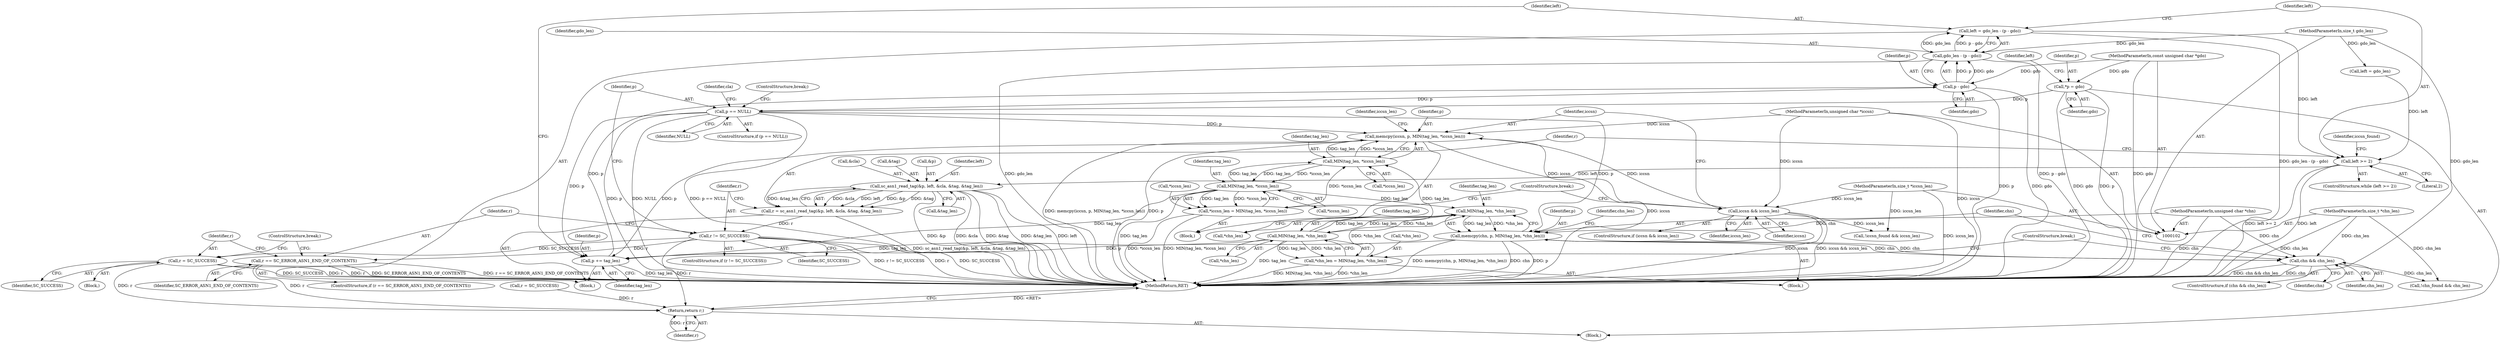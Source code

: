 digraph "0_OpenSC_8fe377e93b4b56060e5bbfb6f3142ceaeca744fa_18@integer" {
"1000229" [label="(Call,left = gdo_len - (p - gdo))"];
"1000231" [label="(Call,gdo_len - (p - gdo))"];
"1000104" [label="(MethodParameterIn,size_t gdo_len)"];
"1000233" [label="(Call,p - gdo)"];
"1000226" [label="(Call,p += tag_len)"];
"1000221" [label="(Call,MIN(tag_len, *chn_len))"];
"1000214" [label="(Call,MIN(tag_len, *chn_len))"];
"1000197" [label="(Call,MIN(tag_len, *iccsn_len))"];
"1000190" [label="(Call,MIN(tag_len, *iccsn_len))"];
"1000194" [label="(Call,*iccsn_len = MIN(tag_len, *iccsn_len))"];
"1000218" [label="(Call,*chn_len = MIN(tag_len, *chn_len))"];
"1000187" [label="(Call,memcpy(iccsn, p, MIN(tag_len, *iccsn_len)))"];
"1000183" [label="(Call,iccsn && iccsn_len)"];
"1000105" [label="(MethodParameterIn,unsigned char *iccsn)"];
"1000106" [label="(MethodParameterIn,size_t *iccsn_len)"];
"1000165" [label="(Call,p == NULL)"];
"1000123" [label="(Call,*p = gdo)"];
"1000103" [label="(MethodParameterIn,const unsigned char *gdo)"];
"1000211" [label="(Call,memcpy(chn, p, MIN(tag_len, *chn_len)))"];
"1000207" [label="(Call,chn && chn_len)"];
"1000107" [label="(MethodParameterIn,unsigned char *chn)"];
"1000108" [label="(MethodParameterIn,size_t *chn_len)"];
"1000131" [label="(Call,left >= 2)"];
"1000140" [label="(Call,sc_asn1_read_tag(&p, left, &cla, &tag, &tag_len))"];
"1000138" [label="(Call,r = sc_asn1_read_tag(&p, left, &cla, &tag, &tag_len))"];
"1000151" [label="(Call,r != SC_SUCCESS)"];
"1000156" [label="(Call,r == SC_ERROR_ASN1_END_OF_CONTENTS)"];
"1000254" [label="(Return,return r;)"];
"1000160" [label="(Call,r = SC_SUCCESS)"];
"1000123" [label="(Call,*p = gdo)"];
"1000167" [label="(Identifier,NULL)"];
"1000183" [label="(Call,iccsn && iccsn_len)"];
"1000169" [label="(ControlStructure,break;)"];
"1000213" [label="(Identifier,p)"];
"1000223" [label="(Call,*chn_len)"];
"1000159" [label="(Block,)"];
"1000141" [label="(Call,&p)"];
"1000143" [label="(Identifier,left)"];
"1000191" [label="(Identifier,tag_len)"];
"1000150" [label="(ControlStructure,if (r != SC_SUCCESS))"];
"1000156" [label="(Call,r == SC_ERROR_ASN1_END_OF_CONTENTS)"];
"1000140" [label="(Call,sc_asn1_read_tag(&p, left, &cla, &tag, &tag_len))"];
"1000220" [label="(Identifier,chn_len)"];
"1000130" [label="(ControlStructure,while (left >= 2))"];
"1000162" [label="(Identifier,SC_SUCCESS)"];
"1000206" [label="(ControlStructure,if (chn && chn_len))"];
"1000187" [label="(Call,memcpy(iccsn, p, MIN(tag_len, *iccsn_len)))"];
"1000196" [label="(Identifier,iccsn_len)"];
"1000230" [label="(Identifier,left)"];
"1000212" [label="(Identifier,chn)"];
"1000185" [label="(Identifier,iccsn_len)"];
"1000157" [label="(Identifier,r)"];
"1000139" [label="(Identifier,r)"];
"1000144" [label="(Call,&cla)"];
"1000211" [label="(Call,memcpy(chn, p, MIN(tag_len, *chn_len)))"];
"1000199" [label="(Call,*iccsn_len)"];
"1000207" [label="(Call,chn && chn_len)"];
"1000131" [label="(Call,left >= 2)"];
"1000226" [label="(Call,p += tag_len)"];
"1000221" [label="(Call,MIN(tag_len, *chn_len))"];
"1000210" [label="(Block,)"];
"1000106" [label="(MethodParameterIn,size_t *iccsn_len)"];
"1000194" [label="(Call,*iccsn_len = MIN(tag_len, *iccsn_len))"];
"1000163" [label="(ControlStructure,break;)"];
"1000190" [label="(Call,MIN(tag_len, *iccsn_len))"];
"1000231" [label="(Call,gdo_len - (p - gdo))"];
"1000134" [label="(Block,)"];
"1000128" [label="(Identifier,left)"];
"1000234" [label="(Identifier,p)"];
"1000192" [label="(Call,*iccsn_len)"];
"1000229" [label="(Call,left = gdo_len - (p - gdo))"];
"1000225" [label="(ControlStructure,break;)"];
"1000186" [label="(Block,)"];
"1000215" [label="(Identifier,tag_len)"];
"1000107" [label="(MethodParameterIn,unsigned char *chn)"];
"1000108" [label="(MethodParameterIn,size_t *chn_len)"];
"1000148" [label="(Call,&tag_len)"];
"1000208" [label="(Identifier,chn)"];
"1000232" [label="(Identifier,gdo_len)"];
"1000138" [label="(Call,r = sc_asn1_read_tag(&p, left, &cla, &tag, &tag_len))"];
"1000233" [label="(Call,p - gdo)"];
"1000103" [label="(MethodParameterIn,const unsigned char *gdo)"];
"1000151" [label="(Call,r != SC_SUCCESS)"];
"1000237" [label="(Call,!iccsn_found && iccsn_len)"];
"1000189" [label="(Identifier,p)"];
"1000201" [label="(ControlStructure,break;)"];
"1000132" [label="(Identifier,left)"];
"1000166" [label="(Identifier,p)"];
"1000209" [label="(Identifier,chn_len)"];
"1000109" [label="(Block,)"];
"1000105" [label="(MethodParameterIn,unsigned char *iccsn)"];
"1000246" [label="(Call,!chn_found && chn_len)"];
"1000133" [label="(Literal,2)"];
"1000164" [label="(ControlStructure,if (p == NULL))"];
"1000146" [label="(Call,&tag)"];
"1000254" [label="(Return,return r;)"];
"1000161" [label="(Identifier,r)"];
"1000235" [label="(Identifier,gdo)"];
"1000256" [label="(MethodReturn,RET)"];
"1000104" [label="(MethodParameterIn,size_t gdo_len)"];
"1000111" [label="(Call,r = SC_SUCCESS)"];
"1000219" [label="(Call,*chn_len)"];
"1000172" [label="(Identifier,cla)"];
"1000155" [label="(ControlStructure,if (r == SC_ERROR_ASN1_END_OF_CONTENTS))"];
"1000153" [label="(Identifier,SC_SUCCESS)"];
"1000214" [label="(Call,MIN(tag_len, *chn_len))"];
"1000198" [label="(Identifier,tag_len)"];
"1000152" [label="(Identifier,r)"];
"1000125" [label="(Identifier,gdo)"];
"1000255" [label="(Identifier,r)"];
"1000195" [label="(Call,*iccsn_len)"];
"1000239" [label="(Identifier,iccsn_found)"];
"1000160" [label="(Call,r = SC_SUCCESS)"];
"1000127" [label="(Call,left = gdo_len)"];
"1000165" [label="(Call,p == NULL)"];
"1000188" [label="(Identifier,iccsn)"];
"1000222" [label="(Identifier,tag_len)"];
"1000158" [label="(Identifier,SC_ERROR_ASN1_END_OF_CONTENTS)"];
"1000218" [label="(Call,*chn_len = MIN(tag_len, *chn_len))"];
"1000228" [label="(Identifier,tag_len)"];
"1000197" [label="(Call,MIN(tag_len, *iccsn_len))"];
"1000182" [label="(ControlStructure,if (iccsn && iccsn_len))"];
"1000227" [label="(Identifier,p)"];
"1000216" [label="(Call,*chn_len)"];
"1000124" [label="(Identifier,p)"];
"1000184" [label="(Identifier,iccsn)"];
"1000229" -> "1000134"  [label="AST: "];
"1000229" -> "1000231"  [label="CFG: "];
"1000230" -> "1000229"  [label="AST: "];
"1000231" -> "1000229"  [label="AST: "];
"1000132" -> "1000229"  [label="CFG: "];
"1000229" -> "1000256"  [label="DDG: gdo_len - (p - gdo)"];
"1000229" -> "1000131"  [label="DDG: left"];
"1000231" -> "1000229"  [label="DDG: gdo_len"];
"1000231" -> "1000229"  [label="DDG: p - gdo"];
"1000231" -> "1000233"  [label="CFG: "];
"1000232" -> "1000231"  [label="AST: "];
"1000233" -> "1000231"  [label="AST: "];
"1000231" -> "1000256"  [label="DDG: p - gdo"];
"1000231" -> "1000256"  [label="DDG: gdo_len"];
"1000104" -> "1000231"  [label="DDG: gdo_len"];
"1000233" -> "1000231"  [label="DDG: p"];
"1000233" -> "1000231"  [label="DDG: gdo"];
"1000104" -> "1000102"  [label="AST: "];
"1000104" -> "1000256"  [label="DDG: gdo_len"];
"1000104" -> "1000127"  [label="DDG: gdo_len"];
"1000233" -> "1000235"  [label="CFG: "];
"1000234" -> "1000233"  [label="AST: "];
"1000235" -> "1000233"  [label="AST: "];
"1000233" -> "1000256"  [label="DDG: gdo"];
"1000233" -> "1000256"  [label="DDG: p"];
"1000233" -> "1000165"  [label="DDG: p"];
"1000226" -> "1000233"  [label="DDG: p"];
"1000103" -> "1000233"  [label="DDG: gdo"];
"1000226" -> "1000134"  [label="AST: "];
"1000226" -> "1000228"  [label="CFG: "];
"1000227" -> "1000226"  [label="AST: "];
"1000228" -> "1000226"  [label="AST: "];
"1000230" -> "1000226"  [label="CFG: "];
"1000226" -> "1000256"  [label="DDG: tag_len"];
"1000221" -> "1000226"  [label="DDG: tag_len"];
"1000197" -> "1000226"  [label="DDG: tag_len"];
"1000187" -> "1000226"  [label="DDG: p"];
"1000165" -> "1000226"  [label="DDG: p"];
"1000211" -> "1000226"  [label="DDG: p"];
"1000221" -> "1000218"  [label="AST: "];
"1000221" -> "1000223"  [label="CFG: "];
"1000222" -> "1000221"  [label="AST: "];
"1000223" -> "1000221"  [label="AST: "];
"1000218" -> "1000221"  [label="CFG: "];
"1000221" -> "1000256"  [label="DDG: tag_len"];
"1000221" -> "1000190"  [label="DDG: tag_len"];
"1000221" -> "1000214"  [label="DDG: tag_len"];
"1000221" -> "1000218"  [label="DDG: tag_len"];
"1000221" -> "1000218"  [label="DDG: *chn_len"];
"1000214" -> "1000221"  [label="DDG: tag_len"];
"1000214" -> "1000221"  [label="DDG: *chn_len"];
"1000214" -> "1000211"  [label="AST: "];
"1000214" -> "1000216"  [label="CFG: "];
"1000215" -> "1000214"  [label="AST: "];
"1000216" -> "1000214"  [label="AST: "];
"1000211" -> "1000214"  [label="CFG: "];
"1000214" -> "1000211"  [label="DDG: tag_len"];
"1000214" -> "1000211"  [label="DDG: *chn_len"];
"1000197" -> "1000214"  [label="DDG: tag_len"];
"1000218" -> "1000214"  [label="DDG: *chn_len"];
"1000197" -> "1000194"  [label="AST: "];
"1000197" -> "1000199"  [label="CFG: "];
"1000198" -> "1000197"  [label="AST: "];
"1000199" -> "1000197"  [label="AST: "];
"1000194" -> "1000197"  [label="CFG: "];
"1000197" -> "1000256"  [label="DDG: tag_len"];
"1000197" -> "1000190"  [label="DDG: tag_len"];
"1000197" -> "1000194"  [label="DDG: tag_len"];
"1000197" -> "1000194"  [label="DDG: *iccsn_len"];
"1000190" -> "1000197"  [label="DDG: tag_len"];
"1000190" -> "1000197"  [label="DDG: *iccsn_len"];
"1000190" -> "1000187"  [label="AST: "];
"1000190" -> "1000192"  [label="CFG: "];
"1000191" -> "1000190"  [label="AST: "];
"1000192" -> "1000190"  [label="AST: "];
"1000187" -> "1000190"  [label="CFG: "];
"1000190" -> "1000187"  [label="DDG: tag_len"];
"1000190" -> "1000187"  [label="DDG: *iccsn_len"];
"1000194" -> "1000190"  [label="DDG: *iccsn_len"];
"1000194" -> "1000186"  [label="AST: "];
"1000195" -> "1000194"  [label="AST: "];
"1000201" -> "1000194"  [label="CFG: "];
"1000194" -> "1000256"  [label="DDG: *iccsn_len"];
"1000194" -> "1000256"  [label="DDG: MIN(tag_len, *iccsn_len)"];
"1000218" -> "1000210"  [label="AST: "];
"1000219" -> "1000218"  [label="AST: "];
"1000225" -> "1000218"  [label="CFG: "];
"1000218" -> "1000256"  [label="DDG: MIN(tag_len, *chn_len)"];
"1000218" -> "1000256"  [label="DDG: *chn_len"];
"1000187" -> "1000186"  [label="AST: "];
"1000188" -> "1000187"  [label="AST: "];
"1000189" -> "1000187"  [label="AST: "];
"1000196" -> "1000187"  [label="CFG: "];
"1000187" -> "1000256"  [label="DDG: iccsn"];
"1000187" -> "1000256"  [label="DDG: memcpy(iccsn, p, MIN(tag_len, *iccsn_len))"];
"1000187" -> "1000256"  [label="DDG: p"];
"1000187" -> "1000183"  [label="DDG: iccsn"];
"1000183" -> "1000187"  [label="DDG: iccsn"];
"1000105" -> "1000187"  [label="DDG: iccsn"];
"1000165" -> "1000187"  [label="DDG: p"];
"1000183" -> "1000182"  [label="AST: "];
"1000183" -> "1000184"  [label="CFG: "];
"1000183" -> "1000185"  [label="CFG: "];
"1000184" -> "1000183"  [label="AST: "];
"1000185" -> "1000183"  [label="AST: "];
"1000188" -> "1000183"  [label="CFG: "];
"1000201" -> "1000183"  [label="CFG: "];
"1000183" -> "1000256"  [label="DDG: iccsn"];
"1000183" -> "1000256"  [label="DDG: iccsn && iccsn_len"];
"1000105" -> "1000183"  [label="DDG: iccsn"];
"1000106" -> "1000183"  [label="DDG: iccsn_len"];
"1000183" -> "1000237"  [label="DDG: iccsn_len"];
"1000105" -> "1000102"  [label="AST: "];
"1000105" -> "1000256"  [label="DDG: iccsn"];
"1000106" -> "1000102"  [label="AST: "];
"1000106" -> "1000256"  [label="DDG: iccsn_len"];
"1000106" -> "1000237"  [label="DDG: iccsn_len"];
"1000165" -> "1000164"  [label="AST: "];
"1000165" -> "1000167"  [label="CFG: "];
"1000166" -> "1000165"  [label="AST: "];
"1000167" -> "1000165"  [label="AST: "];
"1000169" -> "1000165"  [label="CFG: "];
"1000172" -> "1000165"  [label="CFG: "];
"1000165" -> "1000256"  [label="DDG: p"];
"1000165" -> "1000256"  [label="DDG: NULL"];
"1000165" -> "1000256"  [label="DDG: p == NULL"];
"1000123" -> "1000165"  [label="DDG: p"];
"1000165" -> "1000211"  [label="DDG: p"];
"1000123" -> "1000109"  [label="AST: "];
"1000123" -> "1000125"  [label="CFG: "];
"1000124" -> "1000123"  [label="AST: "];
"1000125" -> "1000123"  [label="AST: "];
"1000128" -> "1000123"  [label="CFG: "];
"1000123" -> "1000256"  [label="DDG: gdo"];
"1000123" -> "1000256"  [label="DDG: p"];
"1000103" -> "1000123"  [label="DDG: gdo"];
"1000103" -> "1000102"  [label="AST: "];
"1000103" -> "1000256"  [label="DDG: gdo"];
"1000211" -> "1000210"  [label="AST: "];
"1000212" -> "1000211"  [label="AST: "];
"1000213" -> "1000211"  [label="AST: "];
"1000220" -> "1000211"  [label="CFG: "];
"1000211" -> "1000256"  [label="DDG: chn"];
"1000211" -> "1000256"  [label="DDG: p"];
"1000211" -> "1000256"  [label="DDG: memcpy(chn, p, MIN(tag_len, *chn_len))"];
"1000211" -> "1000207"  [label="DDG: chn"];
"1000207" -> "1000211"  [label="DDG: chn"];
"1000107" -> "1000211"  [label="DDG: chn"];
"1000207" -> "1000206"  [label="AST: "];
"1000207" -> "1000208"  [label="CFG: "];
"1000207" -> "1000209"  [label="CFG: "];
"1000208" -> "1000207"  [label="AST: "];
"1000209" -> "1000207"  [label="AST: "];
"1000212" -> "1000207"  [label="CFG: "];
"1000225" -> "1000207"  [label="CFG: "];
"1000207" -> "1000256"  [label="DDG: chn"];
"1000207" -> "1000256"  [label="DDG: chn && chn_len"];
"1000107" -> "1000207"  [label="DDG: chn"];
"1000108" -> "1000207"  [label="DDG: chn_len"];
"1000207" -> "1000246"  [label="DDG: chn_len"];
"1000107" -> "1000102"  [label="AST: "];
"1000107" -> "1000256"  [label="DDG: chn"];
"1000108" -> "1000102"  [label="AST: "];
"1000108" -> "1000256"  [label="DDG: chn_len"];
"1000108" -> "1000246"  [label="DDG: chn_len"];
"1000131" -> "1000130"  [label="AST: "];
"1000131" -> "1000133"  [label="CFG: "];
"1000132" -> "1000131"  [label="AST: "];
"1000133" -> "1000131"  [label="AST: "];
"1000139" -> "1000131"  [label="CFG: "];
"1000239" -> "1000131"  [label="CFG: "];
"1000131" -> "1000256"  [label="DDG: left"];
"1000131" -> "1000256"  [label="DDG: left >= 2"];
"1000127" -> "1000131"  [label="DDG: left"];
"1000131" -> "1000140"  [label="DDG: left"];
"1000140" -> "1000138"  [label="AST: "];
"1000140" -> "1000148"  [label="CFG: "];
"1000141" -> "1000140"  [label="AST: "];
"1000143" -> "1000140"  [label="AST: "];
"1000144" -> "1000140"  [label="AST: "];
"1000146" -> "1000140"  [label="AST: "];
"1000148" -> "1000140"  [label="AST: "];
"1000138" -> "1000140"  [label="CFG: "];
"1000140" -> "1000256"  [label="DDG: &p"];
"1000140" -> "1000256"  [label="DDG: &cla"];
"1000140" -> "1000256"  [label="DDG: &tag_len"];
"1000140" -> "1000256"  [label="DDG: left"];
"1000140" -> "1000256"  [label="DDG: &tag"];
"1000140" -> "1000138"  [label="DDG: &cla"];
"1000140" -> "1000138"  [label="DDG: left"];
"1000140" -> "1000138"  [label="DDG: &p"];
"1000140" -> "1000138"  [label="DDG: &tag"];
"1000140" -> "1000138"  [label="DDG: &tag_len"];
"1000138" -> "1000134"  [label="AST: "];
"1000139" -> "1000138"  [label="AST: "];
"1000152" -> "1000138"  [label="CFG: "];
"1000138" -> "1000256"  [label="DDG: sc_asn1_read_tag(&p, left, &cla, &tag, &tag_len)"];
"1000138" -> "1000151"  [label="DDG: r"];
"1000151" -> "1000150"  [label="AST: "];
"1000151" -> "1000153"  [label="CFG: "];
"1000152" -> "1000151"  [label="AST: "];
"1000153" -> "1000151"  [label="AST: "];
"1000157" -> "1000151"  [label="CFG: "];
"1000166" -> "1000151"  [label="CFG: "];
"1000151" -> "1000256"  [label="DDG: r != SC_SUCCESS"];
"1000151" -> "1000256"  [label="DDG: r"];
"1000151" -> "1000256"  [label="DDG: SC_SUCCESS"];
"1000151" -> "1000156"  [label="DDG: r"];
"1000151" -> "1000160"  [label="DDG: SC_SUCCESS"];
"1000151" -> "1000254"  [label="DDG: r"];
"1000156" -> "1000155"  [label="AST: "];
"1000156" -> "1000158"  [label="CFG: "];
"1000157" -> "1000156"  [label="AST: "];
"1000158" -> "1000156"  [label="AST: "];
"1000161" -> "1000156"  [label="CFG: "];
"1000163" -> "1000156"  [label="CFG: "];
"1000156" -> "1000256"  [label="DDG: r"];
"1000156" -> "1000256"  [label="DDG: SC_ERROR_ASN1_END_OF_CONTENTS"];
"1000156" -> "1000256"  [label="DDG: r == SC_ERROR_ASN1_END_OF_CONTENTS"];
"1000156" -> "1000254"  [label="DDG: r"];
"1000254" -> "1000109"  [label="AST: "];
"1000254" -> "1000255"  [label="CFG: "];
"1000255" -> "1000254"  [label="AST: "];
"1000256" -> "1000254"  [label="CFG: "];
"1000254" -> "1000256"  [label="DDG: <RET>"];
"1000255" -> "1000254"  [label="DDG: r"];
"1000111" -> "1000254"  [label="DDG: r"];
"1000160" -> "1000254"  [label="DDG: r"];
"1000160" -> "1000159"  [label="AST: "];
"1000160" -> "1000162"  [label="CFG: "];
"1000161" -> "1000160"  [label="AST: "];
"1000162" -> "1000160"  [label="AST: "];
"1000163" -> "1000160"  [label="CFG: "];
"1000160" -> "1000256"  [label="DDG: SC_SUCCESS"];
"1000160" -> "1000256"  [label="DDG: r"];
}
